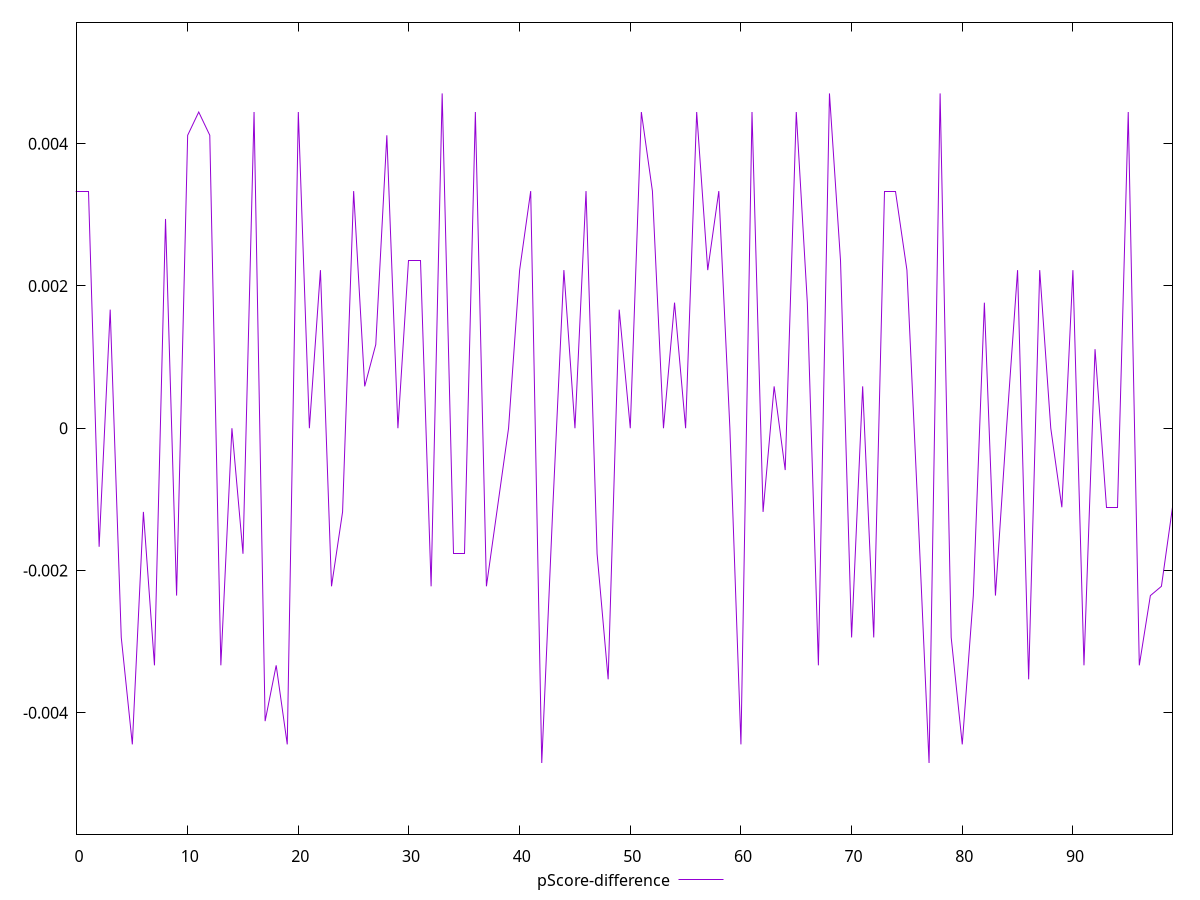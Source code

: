 reset

$pScoreDifference <<EOF
0 0.0033333333333332993
1 0.0033333333333334103
2 -0.0016666666666667052
3 0.0016666666666667052
4 -0.002941176470588225
5 -0.004444444444444473
6 -0.0011764705882352788
7 -0.0033333333333334103
8 0.0029411764705882804
9 -0.0023529411764705577
10 0.004117647058823559
11 0.004444444444444473
12 0.004117647058823559
13 -0.0033333333333334103
14 0
15 -0.0017647058823528905
16 0.004444444444444473
17 -0.004117647058823504
18 -0.0033333333333332993
19 -0.004444444444444473
20 0.004444444444444473
21 0
22 0.0022222222222222365
23 -0.0022222222222222365
24 -0.0011764705882352788
25 0.0033333333333332993
26 0.0005882352941176117
27 0.0011764705882352788
28 0.004117647058823559
29 0
30 0.0023529411764705577
31 0.0023529411764705577
32 -0.0022222222222222365
33 0.004705882352941171
34 -0.001764705882352946
35 -0.001764705882352946
36 0.004444444444444473
37 -0.0022222222222222365
38 -0.0011111111111110628
39 0
40 0.0022222222222222365
41 0.0033333333333332993
42 -0.004705882352941171
43 -0.0011111111111110628
44 0.0022222222222222365
45 0
46 0.0033333333333334103
47 -0.0017647058823528905
48 -0.003529411764705892
49 0.0016666666666667052
50 0
51 0.004444444444444473
52 0.0033333333333332993
53 0
54 0.001764705882352946
55 0
56 0.004444444444444473
57 0.0022222222222222365
58 0.0033333333333332993
59 0
60 -0.004444444444444362
61 0.004444444444444473
62 -0.0011764705882352788
63 0.0005882352941176117
64 -0.0005882352941176117
65 0.004444444444444473
66 0.001764705882352946
67 -0.0033333333333334103
68 0.004705882352941171
69 0.0023529411764705577
70 -0.002941176470588225
71 0.0005882352941176672
72 -0.002941176470588225
73 0.0033333333333332993
74 0.0033333333333332993
75 0.0022222222222222365
76 -0.0011764705882352788
77 -0.004705882352941171
78 0.004705882352941171
79 -0.002941176470588225
80 -0.004444444444444473
81 -0.0023529411764705577
82 0.001764705882352946
83 -0.002352941176470613
84 0
85 0.0022222222222222365
86 -0.003529411764705892
87 0.0022222222222222365
88 0
89 -0.0011111111111111738
90 0.0022222222222222365
91 -0.0033333333333332993
92 0.0011111111111110628
93 -0.0011111111111111738
94 -0.0011111111111110628
95 0.004444444444444473
96 -0.0033333333333334103
97 -0.002352941176470613
98 -0.0022222222222222365
99 -0.0011111111111111738
EOF

set key outside below
set xrange [0:99]
set yrange [-0.005705882352941171:0.005705882352941171]
set trange [-0.005705882352941171:0.005705882352941171]
set terminal svg size 640, 500 enhanced background rgb 'white'
set output "reports/report_00028_2021-02-24T12-49-42.674Z/uses-http2/samples/music/pScore-difference/values.svg"

plot $pScoreDifference title "pScore-difference" with line

reset

